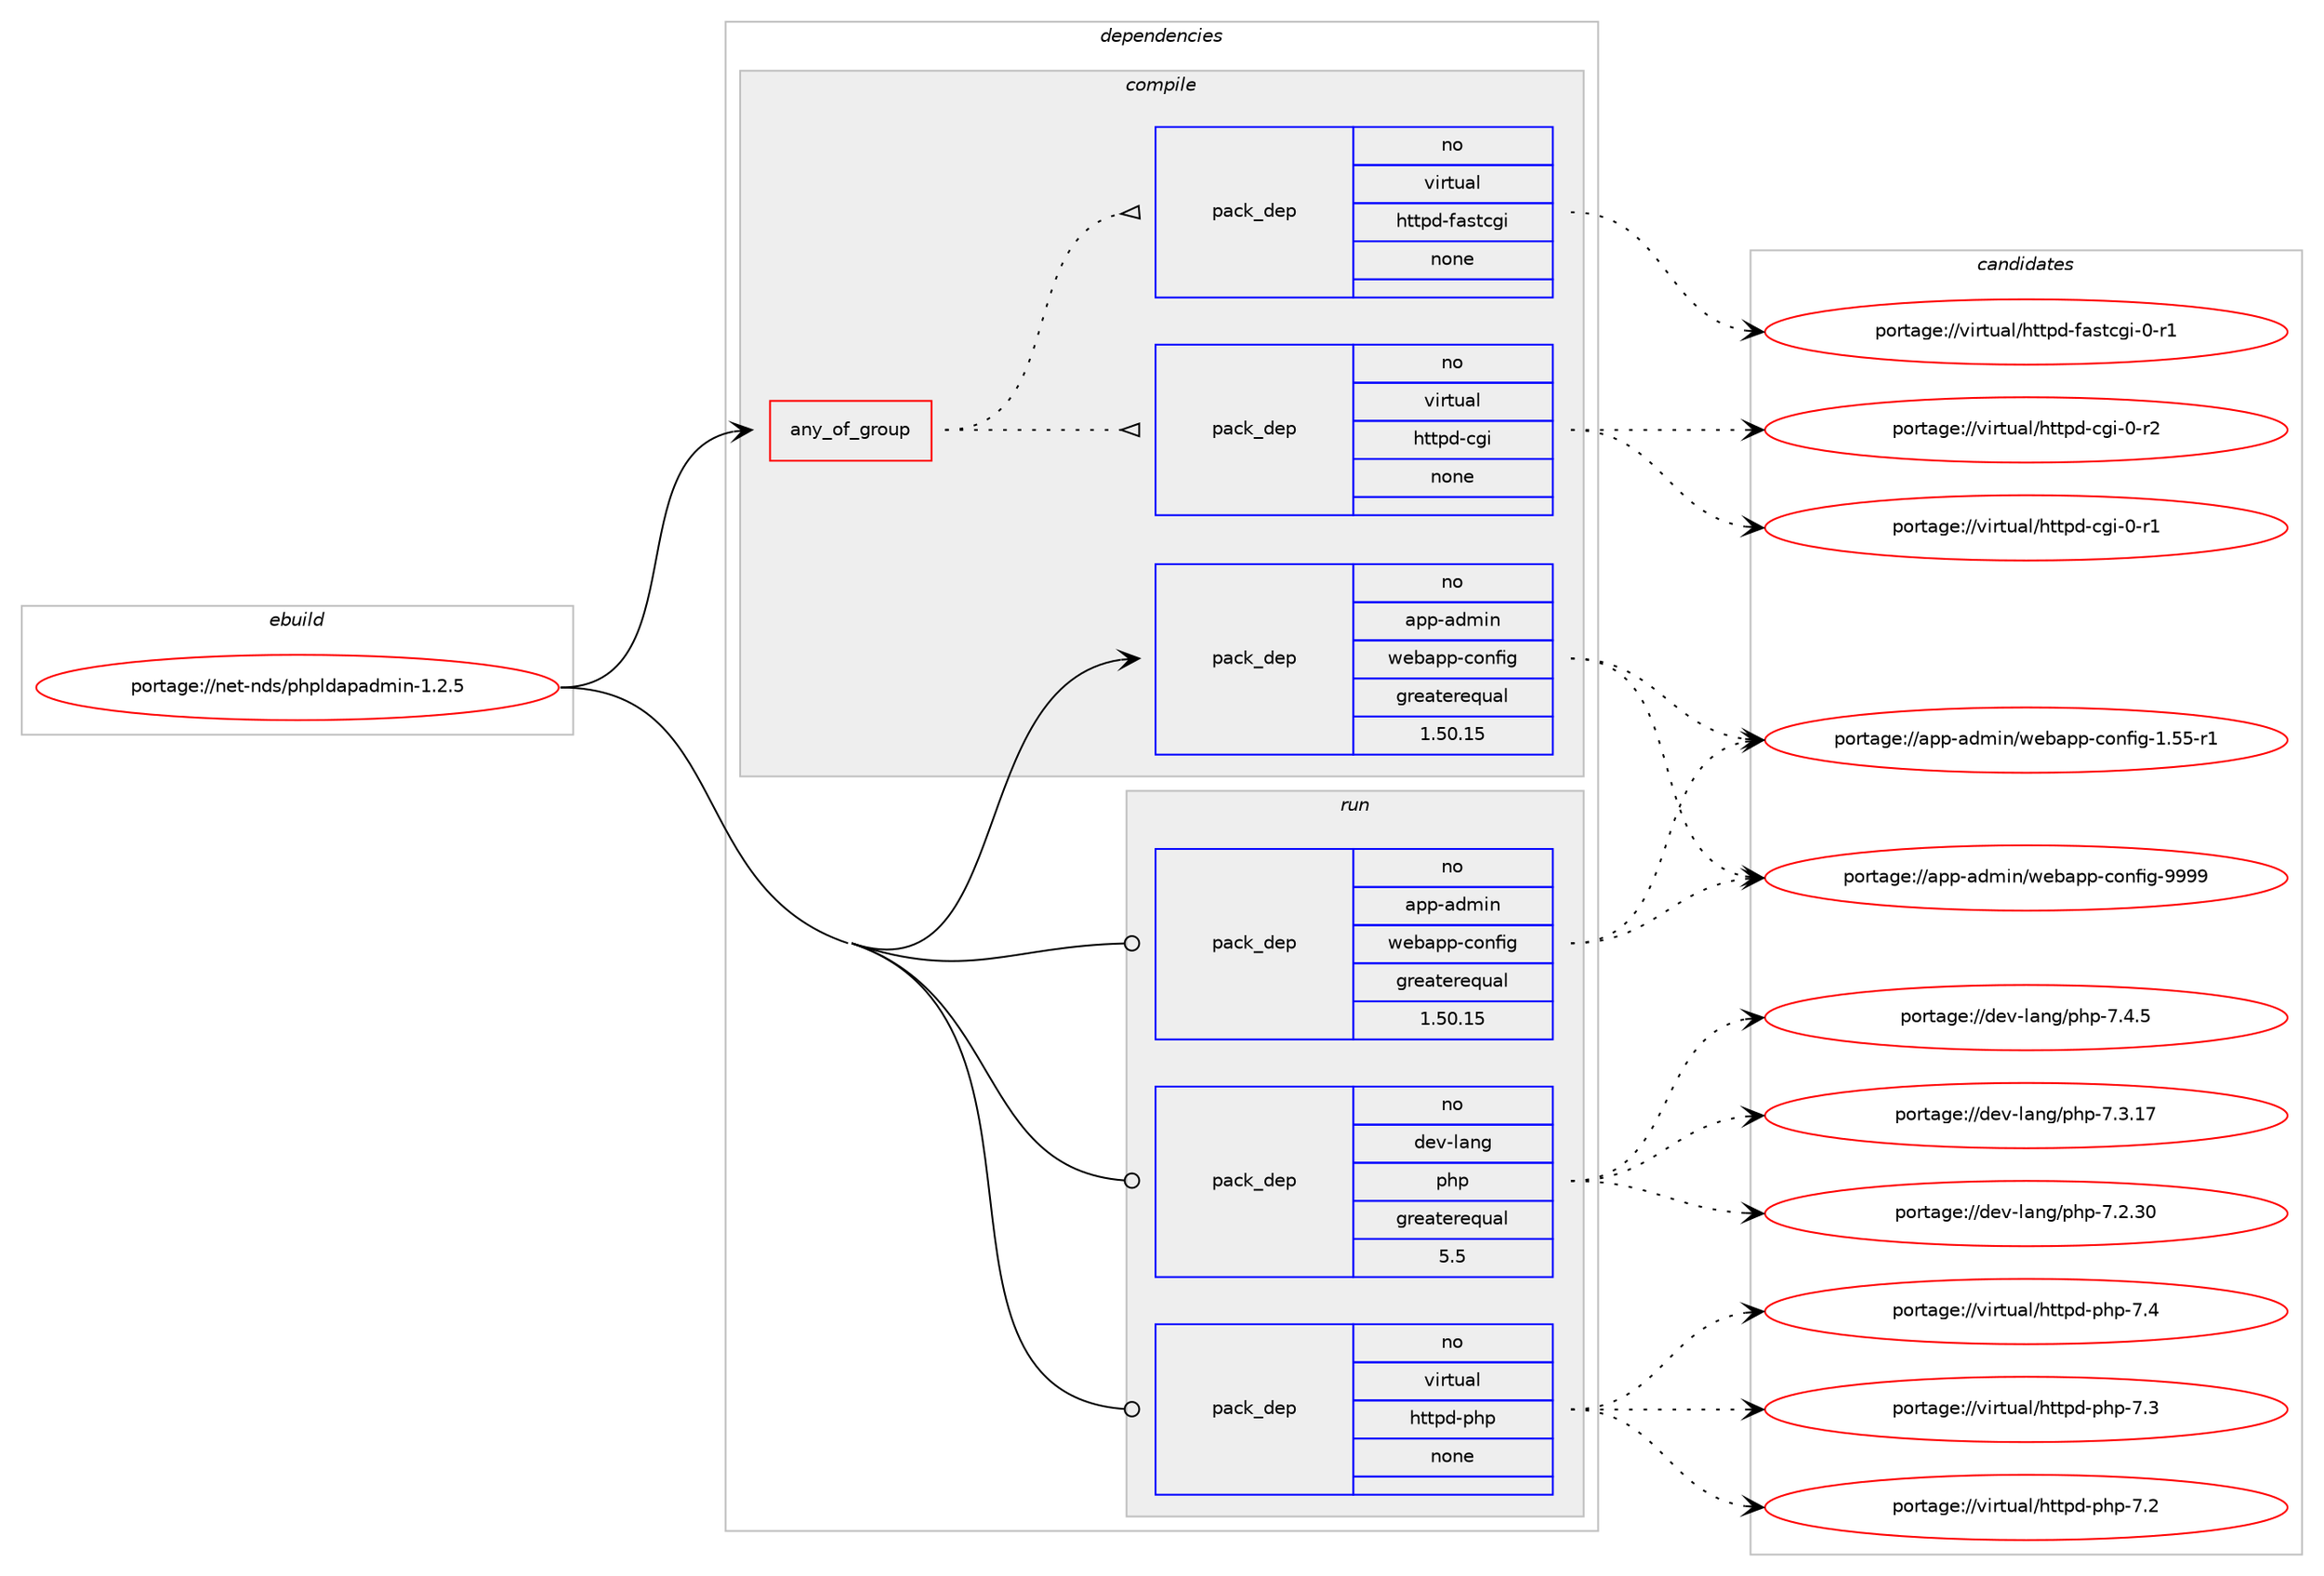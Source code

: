 digraph prolog {

# *************
# Graph options
# *************

newrank=true;
concentrate=true;
compound=true;
graph [rankdir=LR,fontname=Helvetica,fontsize=10,ranksep=1.5];#, ranksep=2.5, nodesep=0.2];
edge  [arrowhead=vee];
node  [fontname=Helvetica,fontsize=10];

# **********
# The ebuild
# **********

subgraph cluster_leftcol {
color=gray;
rank=same;
label=<<i>ebuild</i>>;
id [label="portage://net-nds/phpldapadmin-1.2.5", color=red, width=4, href="../net-nds/phpldapadmin-1.2.5.svg"];
}

# ****************
# The dependencies
# ****************

subgraph cluster_midcol {
color=gray;
label=<<i>dependencies</i>>;
subgraph cluster_compile {
fillcolor="#eeeeee";
style=filled;
label=<<i>compile</i>>;
subgraph any83 {
dependency7457 [label=<<TABLE BORDER="0" CELLBORDER="1" CELLSPACING="0" CELLPADDING="4"><TR><TD CELLPADDING="10">any_of_group</TD></TR></TABLE>>, shape=none, color=red];subgraph pack6348 {
dependency7458 [label=<<TABLE BORDER="0" CELLBORDER="1" CELLSPACING="0" CELLPADDING="4" WIDTH="220"><TR><TD ROWSPAN="6" CELLPADDING="30">pack_dep</TD></TR><TR><TD WIDTH="110">no</TD></TR><TR><TD>virtual</TD></TR><TR><TD>httpd-cgi</TD></TR><TR><TD>none</TD></TR><TR><TD></TD></TR></TABLE>>, shape=none, color=blue];
}
dependency7457:e -> dependency7458:w [weight=20,style="dotted",arrowhead="oinv"];
subgraph pack6349 {
dependency7459 [label=<<TABLE BORDER="0" CELLBORDER="1" CELLSPACING="0" CELLPADDING="4" WIDTH="220"><TR><TD ROWSPAN="6" CELLPADDING="30">pack_dep</TD></TR><TR><TD WIDTH="110">no</TD></TR><TR><TD>virtual</TD></TR><TR><TD>httpd-fastcgi</TD></TR><TR><TD>none</TD></TR><TR><TD></TD></TR></TABLE>>, shape=none, color=blue];
}
dependency7457:e -> dependency7459:w [weight=20,style="dotted",arrowhead="oinv"];
}
id:e -> dependency7457:w [weight=20,style="solid",arrowhead="vee"];
subgraph pack6350 {
dependency7460 [label=<<TABLE BORDER="0" CELLBORDER="1" CELLSPACING="0" CELLPADDING="4" WIDTH="220"><TR><TD ROWSPAN="6" CELLPADDING="30">pack_dep</TD></TR><TR><TD WIDTH="110">no</TD></TR><TR><TD>app-admin</TD></TR><TR><TD>webapp-config</TD></TR><TR><TD>greaterequal</TD></TR><TR><TD>1.50.15</TD></TR></TABLE>>, shape=none, color=blue];
}
id:e -> dependency7460:w [weight=20,style="solid",arrowhead="vee"];
}
subgraph cluster_compileandrun {
fillcolor="#eeeeee";
style=filled;
label=<<i>compile and run</i>>;
}
subgraph cluster_run {
fillcolor="#eeeeee";
style=filled;
label=<<i>run</i>>;
subgraph pack6351 {
dependency7461 [label=<<TABLE BORDER="0" CELLBORDER="1" CELLSPACING="0" CELLPADDING="4" WIDTH="220"><TR><TD ROWSPAN="6" CELLPADDING="30">pack_dep</TD></TR><TR><TD WIDTH="110">no</TD></TR><TR><TD>app-admin</TD></TR><TR><TD>webapp-config</TD></TR><TR><TD>greaterequal</TD></TR><TR><TD>1.50.15</TD></TR></TABLE>>, shape=none, color=blue];
}
id:e -> dependency7461:w [weight=20,style="solid",arrowhead="odot"];
subgraph pack6352 {
dependency7462 [label=<<TABLE BORDER="0" CELLBORDER="1" CELLSPACING="0" CELLPADDING="4" WIDTH="220"><TR><TD ROWSPAN="6" CELLPADDING="30">pack_dep</TD></TR><TR><TD WIDTH="110">no</TD></TR><TR><TD>dev-lang</TD></TR><TR><TD>php</TD></TR><TR><TD>greaterequal</TD></TR><TR><TD>5.5</TD></TR></TABLE>>, shape=none, color=blue];
}
id:e -> dependency7462:w [weight=20,style="solid",arrowhead="odot"];
subgraph pack6353 {
dependency7463 [label=<<TABLE BORDER="0" CELLBORDER="1" CELLSPACING="0" CELLPADDING="4" WIDTH="220"><TR><TD ROWSPAN="6" CELLPADDING="30">pack_dep</TD></TR><TR><TD WIDTH="110">no</TD></TR><TR><TD>virtual</TD></TR><TR><TD>httpd-php</TD></TR><TR><TD>none</TD></TR><TR><TD></TD></TR></TABLE>>, shape=none, color=blue];
}
id:e -> dependency7463:w [weight=20,style="solid",arrowhead="odot"];
}
}

# **************
# The candidates
# **************

subgraph cluster_choices {
rank=same;
color=gray;
label=<<i>candidates</i>>;

subgraph choice6348 {
color=black;
nodesep=1;
choice1181051141161179710847104116116112100459910310545484511450 [label="portage://virtual/httpd-cgi-0-r2", color=red, width=4,href="../virtual/httpd-cgi-0-r2.svg"];
choice1181051141161179710847104116116112100459910310545484511449 [label="portage://virtual/httpd-cgi-0-r1", color=red, width=4,href="../virtual/httpd-cgi-0-r1.svg"];
dependency7458:e -> choice1181051141161179710847104116116112100459910310545484511450:w [style=dotted,weight="100"];
dependency7458:e -> choice1181051141161179710847104116116112100459910310545484511449:w [style=dotted,weight="100"];
}
subgraph choice6349 {
color=black;
nodesep=1;
choice118105114116117971084710411611611210045102971151169910310545484511449 [label="portage://virtual/httpd-fastcgi-0-r1", color=red, width=4,href="../virtual/httpd-fastcgi-0-r1.svg"];
dependency7459:e -> choice118105114116117971084710411611611210045102971151169910310545484511449:w [style=dotted,weight="100"];
}
subgraph choice6350 {
color=black;
nodesep=1;
choice97112112459710010910511047119101989711211245991111101021051034557575757 [label="portage://app-admin/webapp-config-9999", color=red, width=4,href="../app-admin/webapp-config-9999.svg"];
choice971121124597100109105110471191019897112112459911111010210510345494653534511449 [label="portage://app-admin/webapp-config-1.55-r1", color=red, width=4,href="../app-admin/webapp-config-1.55-r1.svg"];
dependency7460:e -> choice97112112459710010910511047119101989711211245991111101021051034557575757:w [style=dotted,weight="100"];
dependency7460:e -> choice971121124597100109105110471191019897112112459911111010210510345494653534511449:w [style=dotted,weight="100"];
}
subgraph choice6351 {
color=black;
nodesep=1;
choice97112112459710010910511047119101989711211245991111101021051034557575757 [label="portage://app-admin/webapp-config-9999", color=red, width=4,href="../app-admin/webapp-config-9999.svg"];
choice971121124597100109105110471191019897112112459911111010210510345494653534511449 [label="portage://app-admin/webapp-config-1.55-r1", color=red, width=4,href="../app-admin/webapp-config-1.55-r1.svg"];
dependency7461:e -> choice97112112459710010910511047119101989711211245991111101021051034557575757:w [style=dotted,weight="100"];
dependency7461:e -> choice971121124597100109105110471191019897112112459911111010210510345494653534511449:w [style=dotted,weight="100"];
}
subgraph choice6352 {
color=black;
nodesep=1;
choice100101118451089711010347112104112455546524653 [label="portage://dev-lang/php-7.4.5", color=red, width=4,href="../dev-lang/php-7.4.5.svg"];
choice10010111845108971101034711210411245554651464955 [label="portage://dev-lang/php-7.3.17", color=red, width=4,href="../dev-lang/php-7.3.17.svg"];
choice10010111845108971101034711210411245554650465148 [label="portage://dev-lang/php-7.2.30", color=red, width=4,href="../dev-lang/php-7.2.30.svg"];
dependency7462:e -> choice100101118451089711010347112104112455546524653:w [style=dotted,weight="100"];
dependency7462:e -> choice10010111845108971101034711210411245554651464955:w [style=dotted,weight="100"];
dependency7462:e -> choice10010111845108971101034711210411245554650465148:w [style=dotted,weight="100"];
}
subgraph choice6353 {
color=black;
nodesep=1;
choice11810511411611797108471041161161121004511210411245554652 [label="portage://virtual/httpd-php-7.4", color=red, width=4,href="../virtual/httpd-php-7.4.svg"];
choice11810511411611797108471041161161121004511210411245554651 [label="portage://virtual/httpd-php-7.3", color=red, width=4,href="../virtual/httpd-php-7.3.svg"];
choice11810511411611797108471041161161121004511210411245554650 [label="portage://virtual/httpd-php-7.2", color=red, width=4,href="../virtual/httpd-php-7.2.svg"];
dependency7463:e -> choice11810511411611797108471041161161121004511210411245554652:w [style=dotted,weight="100"];
dependency7463:e -> choice11810511411611797108471041161161121004511210411245554651:w [style=dotted,weight="100"];
dependency7463:e -> choice11810511411611797108471041161161121004511210411245554650:w [style=dotted,weight="100"];
}
}

}
